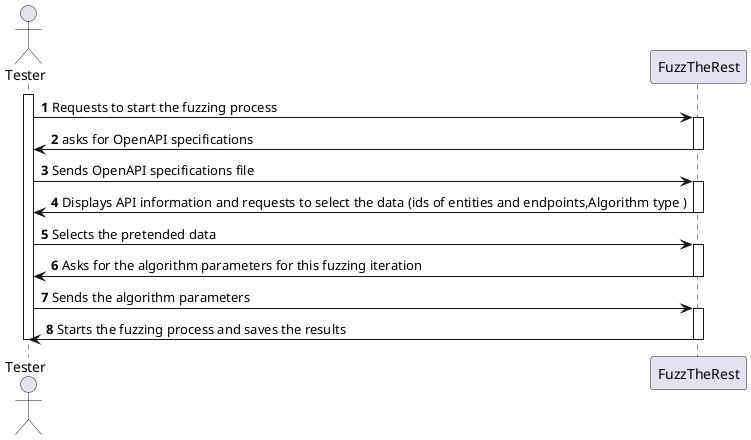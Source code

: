 @startuml
'https://plantuml.com/sequence-diagram

autonumber

actor Tester
participant FuzzTheRest
activate Tester
Tester -> FuzzTheRest: Requests to start the fuzzing process
activate FuzzTheRest
FuzzTheRest -> Tester: asks for OpenAPI specifications
deactivate FuzzTheRest
Tester -> FuzzTheRest: Sends OpenAPI specifications file
activate FuzzTheRest
FuzzTheRest -> Tester: Displays API information and requests to select the data (ids of entities and endpoints,Algorithm type )
deactivate FuzzTheRest
Tester -> FuzzTheRest: Selects the pretended data
activate FuzzTheRest
FuzzTheRest -> Tester: Asks for the algorithm parameters for this fuzzing iteration
deactivate FuzzTheRest
Tester -> FuzzTheRest: Sends the algorithm parameters
activate FuzzTheRest
FuzzTheRest -> Tester: Starts the fuzzing process and saves the results
deactivate FuzzTheRest
deactivate Tester

@enduml